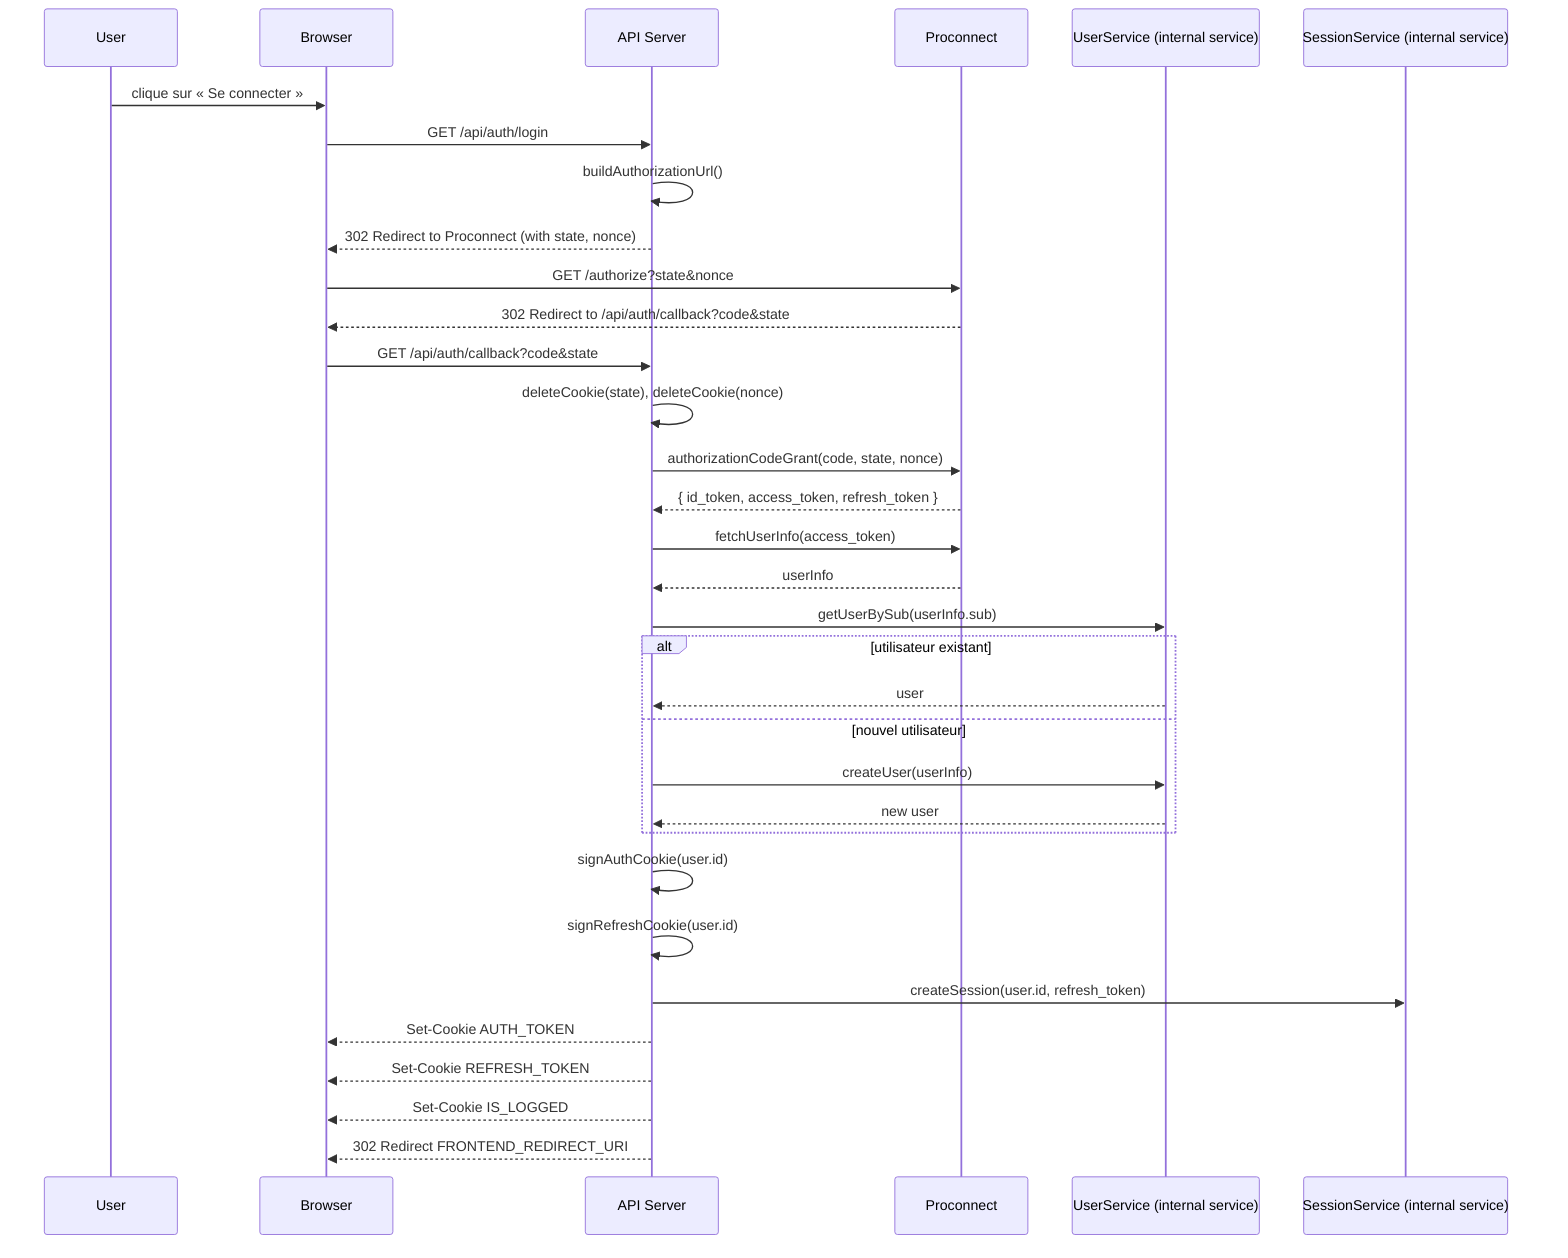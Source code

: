 %% https://mermaid.live/edit for generation

sequenceDiagram
    participant User
    participant Browser
    participant App as API Server
    participant Proconnect as Proconnect
    participant UserSvc as UserService (internal service) 
    participant SessionSvc as SessionService (internal service)

    %% 1. Login initiation
    User->>Browser: clique sur « Se connecter »
    Browser->>App: GET /api/auth/login
    App->>App: buildAuthorizationUrl()
    App-->>Browser: 302 Redirect to Proconnect (with state, nonce)

    %% 2. User auth on Proconnect
    Browser->>Proconnect: GET /authorize?state&nonce
    Proconnect-->>Browser: 302 Redirect to /api/auth/callback?code&state

    %% 3. Callback handling
    Browser->>App: GET /api/auth/callback?code&state
    App->>App: deleteCookie(state), deleteCookie(nonce)
    App->>Proconnect: authorizationCodeGrant(code, state, nonce)
    Proconnect-->>App: { id_token, access_token, refresh_token }
    App->>Proconnect: fetchUserInfo(access_token)
    Proconnect-->>App: userInfo

    %% 4. User lookup / creation
    App->>UserSvc: getUserBySub(userInfo.sub)
    alt utilisateur existant
        UserSvc-->>App: user
    else nouvel utilisateur
        App->>UserSvc: createUser(userInfo)
        UserSvc-->>App: new user
    end

    %% 5. Token issuance & session
    App->>App: signAuthCookie(user.id)
    App->>App: signRefreshCookie(user.id)
    App->>SessionSvc: createSession(user.id, refresh_token)
    App-->>Browser: Set-Cookie AUTH_TOKEN
    App-->>Browser: Set-Cookie REFRESH_TOKEN
    App-->>Browser: Set-Cookie IS_LOGGED
    App-->>Browser: 302 Redirect FRONTEND_REDIRECT_URI